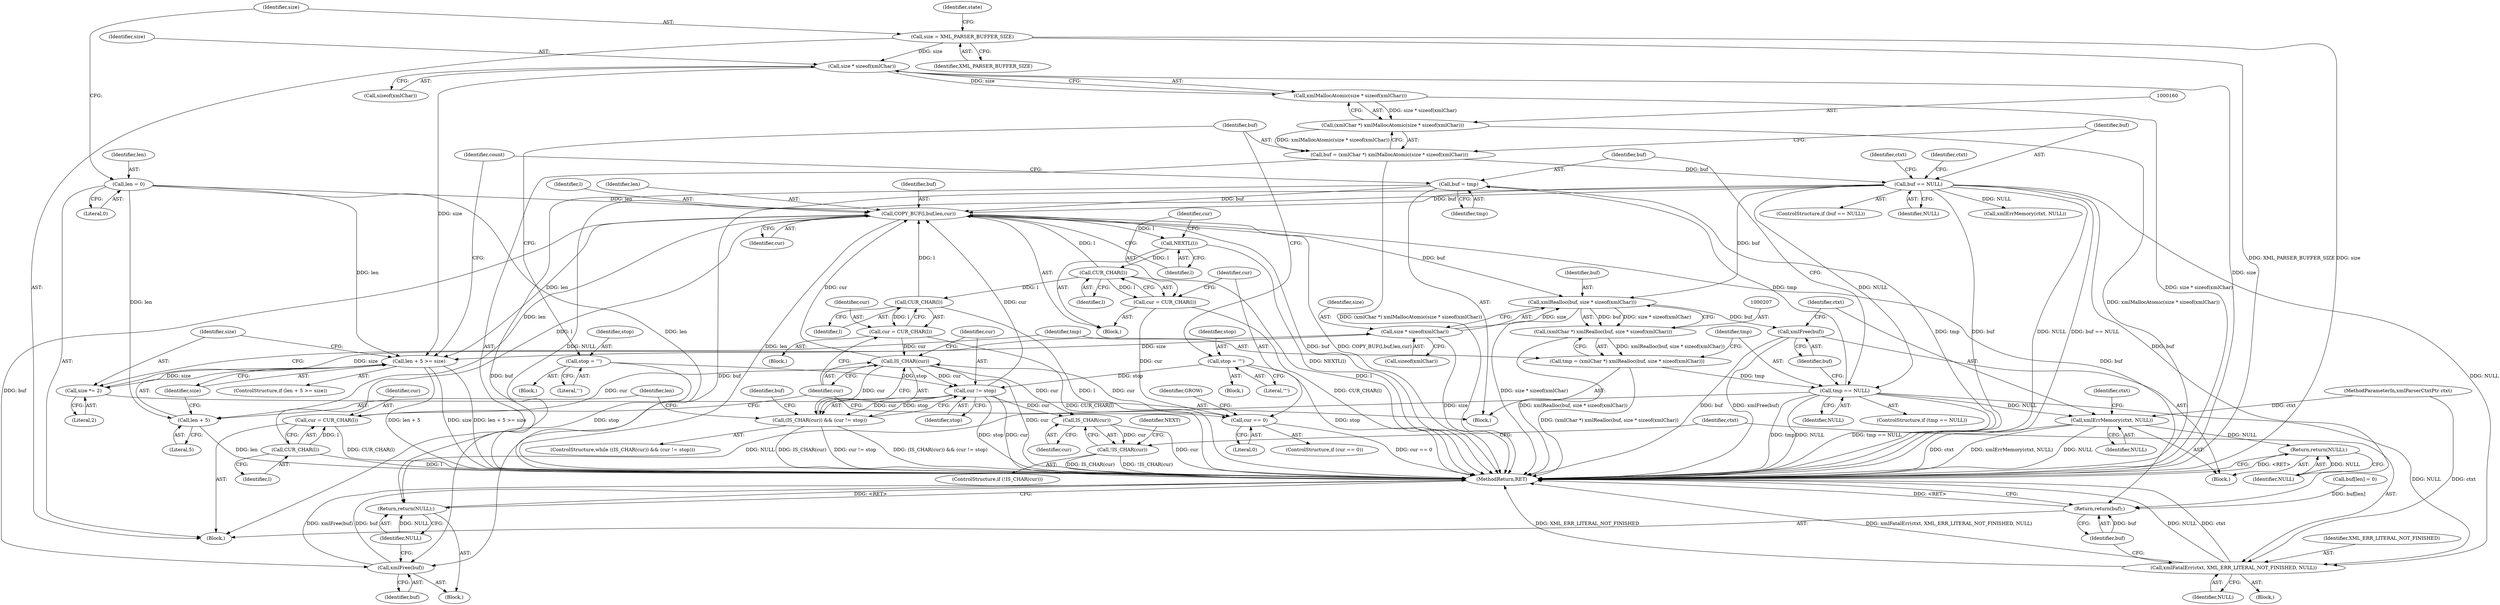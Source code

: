 digraph "0_Chrome_d0947db40187f4708c58e64cbd6013faf9eddeed_36@pointer" {
"1000233" [label="(Call,buf = tmp)"];
"1000215" [label="(Call,tmp == NULL)"];
"1000204" [label="(Call,tmp = (xmlChar *) xmlRealloc(buf, size * sizeof(xmlChar)))"];
"1000206" [label="(Call,(xmlChar *) xmlRealloc(buf, size * sizeof(xmlChar)))"];
"1000208" [label="(Call,xmlRealloc(buf, size * sizeof(xmlChar)))"];
"1000167" [label="(Call,buf == NULL)"];
"1000157" [label="(Call,buf = (xmlChar *) xmlMallocAtomic(size * sizeof(xmlChar)))"];
"1000159" [label="(Call,(xmlChar *) xmlMallocAtomic(size * sizeof(xmlChar)))"];
"1000161" [label="(Call,xmlMallocAtomic(size * sizeof(xmlChar)))"];
"1000162" [label="(Call,size * sizeof(xmlChar))"];
"1000113" [label="(Call,size = XML_PARSER_BUFFER_SIZE)"];
"1000258" [label="(Call,COPY_BUF(l,buf,len,cur))"];
"1000183" [label="(Call,CUR_CHAR(l))"];
"1000267" [label="(Call,CUR_CHAR(l))"];
"1000263" [label="(Call,NEXTL(l))"];
"1000278" [label="(Call,CUR_CHAR(l))"];
"1000233" [label="(Call,buf = tmp)"];
"1000109" [label="(Call,len = 0)"];
"1000187" [label="(Call,IS_CHAR(cur))"];
"1000181" [label="(Call,cur = CUR_CHAR(l))"];
"1000276" [label="(Call,cur = CUR_CHAR(l))"];
"1000270" [label="(Call,cur == 0)"];
"1000265" [label="(Call,cur = CUR_CHAR(l))"];
"1000189" [label="(Call,cur != stop)"];
"1000146" [label="(Call,stop = '\'')"];
"1000136" [label="(Call,stop = '\"')"];
"1000210" [label="(Call,size * sizeof(xmlChar))"];
"1000201" [label="(Call,size *= 2)"];
"1000194" [label="(Call,len + 5 >= size)"];
"1000254" [label="(Call,xmlFree(buf))"];
"1000221" [label="(Call,xmlErrMemory(ctxt, NULL))"];
"1000231" [label="(Return,return(NULL);)"];
"1000256" [label="(Return,return(NULL);)"];
"1000297" [label="(Call,xmlFatalErr(ctxt, XML_ERR_LITERAL_NOT_FINISHED, NULL))"];
"1000219" [label="(Call,xmlFree(buf))"];
"1000195" [label="(Call,len + 5)"];
"1000186" [label="(Call,(IS_CHAR(cur)) && (cur != stop))"];
"1000294" [label="(Call,IS_CHAR(cur))"];
"1000293" [label="(Call,!IS_CHAR(cur))"];
"1000304" [label="(Return,return(buf);)"];
"1000147" [label="(Identifier,stop)"];
"1000203" [label="(Literal,2)"];
"1000232" [label="(Identifier,NULL)"];
"1000296" [label="(Block,)"];
"1000292" [label="(ControlStructure,if (!IS_CHAR(cur)))"];
"1000257" [label="(Identifier,NULL)"];
"1000298" [label="(Identifier,ctxt)"];
"1000157" [label="(Call,buf = (xmlChar *) xmlMallocAtomic(size * sizeof(xmlChar)))"];
"1000262" [label="(Identifier,cur)"];
"1000204" [label="(Call,tmp = (xmlChar *) xmlRealloc(buf, size * sizeof(xmlChar)))"];
"1000192" [label="(Block,)"];
"1000194" [label="(Call,len + 5 >= size)"];
"1000215" [label="(Call,tmp == NULL)"];
"1000280" [label="(Call,buf[len] = 0)"];
"1000282" [label="(Identifier,buf)"];
"1000263" [label="(Call,NEXTL(l))"];
"1000163" [label="(Identifier,size)"];
"1000195" [label="(Call,len + 5)"];
"1000271" [label="(Identifier,cur)"];
"1000276" [label="(Call,cur = CUR_CHAR(l))"];
"1000269" [label="(ControlStructure,if (cur == 0))"];
"1000268" [label="(Identifier,l)"];
"1000114" [label="(Identifier,size)"];
"1000295" [label="(Identifier,cur)"];
"1000196" [label="(Identifier,len)"];
"1000136" [label="(Call,stop = '\"')"];
"1000183" [label="(Call,CUR_CHAR(l))"];
"1000103" [label="(Block,)"];
"1000167" [label="(Call,buf == NULL)"];
"1000223" [label="(Identifier,NULL)"];
"1000206" [label="(Call,(xmlChar *) xmlRealloc(buf, size * sizeof(xmlChar)))"];
"1000255" [label="(Identifier,buf)"];
"1000300" [label="(Identifier,NULL)"];
"1000111" [label="(Literal,0)"];
"1000138" [label="(Literal,'\"')"];
"1000235" [label="(Identifier,tmp)"];
"1000260" [label="(Identifier,buf)"];
"1000277" [label="(Identifier,cur)"];
"1000305" [label="(Identifier,buf)"];
"1000102" [label="(MethodParameterIn,xmlParserCtxtPtr ctxt)"];
"1000237" [label="(Identifier,count)"];
"1000166" [label="(ControlStructure,if (buf == NULL))"];
"1000221" [label="(Call,xmlErrMemory(ctxt, NULL))"];
"1000279" [label="(Identifier,l)"];
"1000144" [label="(Block,)"];
"1000199" [label="(Block,)"];
"1000273" [label="(Block,)"];
"1000110" [label="(Identifier,len)"];
"1000220" [label="(Identifier,buf)"];
"1000113" [label="(Call,size = XML_PARSER_BUFFER_SIZE)"];
"1000217" [label="(Identifier,NULL)"];
"1000115" [label="(Identifier,XML_PARSER_BUFFER_SIZE)"];
"1000303" [label="(Identifier,NEXT)"];
"1000181" [label="(Call,cur = CUR_CHAR(l))"];
"1000299" [label="(Identifier,XML_ERR_LITERAL_NOT_FINISHED)"];
"1000226" [label="(Identifier,ctxt)"];
"1000267" [label="(Call,CUR_CHAR(l))"];
"1000109" [label="(Call,len = 0)"];
"1000270" [label="(Call,cur == 0)"];
"1000218" [label="(Block,)"];
"1000191" [label="(Identifier,stop)"];
"1000210" [label="(Call,size * sizeof(xmlChar))"];
"1000219" [label="(Call,xmlFree(buf))"];
"1000134" [label="(Block,)"];
"1000202" [label="(Identifier,size)"];
"1000137" [label="(Identifier,stop)"];
"1000148" [label="(Literal,'\'')"];
"1000297" [label="(Call,xmlFatalErr(ctxt, XML_ERR_LITERAL_NOT_FINISHED, NULL))"];
"1000222" [label="(Identifier,ctxt)"];
"1000198" [label="(Identifier,size)"];
"1000184" [label="(Identifier,l)"];
"1000256" [label="(Return,return(NULL);)"];
"1000231" [label="(Return,return(NULL);)"];
"1000146" [label="(Call,stop = '\'')"];
"1000208" [label="(Call,xmlRealloc(buf, size * sizeof(xmlChar)))"];
"1000254" [label="(Call,xmlFree(buf))"];
"1000234" [label="(Identifier,buf)"];
"1000182" [label="(Identifier,cur)"];
"1000211" [label="(Identifier,size)"];
"1000306" [label="(MethodReturn,RET)"];
"1000209" [label="(Identifier,buf)"];
"1000259" [label="(Identifier,l)"];
"1000121" [label="(Identifier,state)"];
"1000169" [label="(Identifier,NULL)"];
"1000193" [label="(ControlStructure,if (len + 5 >= size))"];
"1000186" [label="(Call,(IS_CHAR(cur)) && (cur != stop))"];
"1000197" [label="(Literal,5)"];
"1000264" [label="(Identifier,l)"];
"1000205" [label="(Identifier,tmp)"];
"1000178" [label="(Identifier,ctxt)"];
"1000190" [label="(Identifier,cur)"];
"1000258" [label="(Call,COPY_BUF(l,buf,len,cur))"];
"1000278" [label="(Call,CUR_CHAR(l))"];
"1000216" [label="(Identifier,tmp)"];
"1000233" [label="(Call,buf = tmp)"];
"1000158" [label="(Identifier,buf)"];
"1000161" [label="(Call,xmlMallocAtomic(size * sizeof(xmlChar)))"];
"1000159" [label="(Call,(xmlChar *) xmlMallocAtomic(size * sizeof(xmlChar)))"];
"1000164" [label="(Call,sizeof(xmlChar))"];
"1000162" [label="(Call,size * sizeof(xmlChar))"];
"1000185" [label="(ControlStructure,while ((IS_CHAR(cur)) && (cur != stop)))"];
"1000172" [label="(Identifier,ctxt)"];
"1000189" [label="(Call,cur != stop)"];
"1000201" [label="(Call,size *= 2)"];
"1000265" [label="(Call,cur = CUR_CHAR(l))"];
"1000294" [label="(Call,IS_CHAR(cur))"];
"1000274" [label="(Identifier,GROW)"];
"1000293" [label="(Call,!IS_CHAR(cur))"];
"1000212" [label="(Call,sizeof(xmlChar))"];
"1000253" [label="(Block,)"];
"1000168" [label="(Identifier,buf)"];
"1000304" [label="(Return,return(buf);)"];
"1000261" [label="(Identifier,len)"];
"1000188" [label="(Identifier,cur)"];
"1000272" [label="(Literal,0)"];
"1000266" [label="(Identifier,cur)"];
"1000214" [label="(ControlStructure,if (tmp == NULL))"];
"1000187" [label="(Call,IS_CHAR(cur))"];
"1000171" [label="(Call,xmlErrMemory(ctxt, NULL))"];
"1000233" -> "1000199"  [label="AST: "];
"1000233" -> "1000235"  [label="CFG: "];
"1000234" -> "1000233"  [label="AST: "];
"1000235" -> "1000233"  [label="AST: "];
"1000237" -> "1000233"  [label="CFG: "];
"1000233" -> "1000306"  [label="DDG: tmp"];
"1000215" -> "1000233"  [label="DDG: tmp"];
"1000233" -> "1000254"  [label="DDG: buf"];
"1000233" -> "1000258"  [label="DDG: buf"];
"1000215" -> "1000214"  [label="AST: "];
"1000215" -> "1000217"  [label="CFG: "];
"1000216" -> "1000215"  [label="AST: "];
"1000217" -> "1000215"  [label="AST: "];
"1000220" -> "1000215"  [label="CFG: "];
"1000234" -> "1000215"  [label="CFG: "];
"1000215" -> "1000306"  [label="DDG: tmp"];
"1000215" -> "1000306"  [label="DDG: NULL"];
"1000215" -> "1000306"  [label="DDG: tmp == NULL"];
"1000204" -> "1000215"  [label="DDG: tmp"];
"1000167" -> "1000215"  [label="DDG: NULL"];
"1000215" -> "1000221"  [label="DDG: NULL"];
"1000215" -> "1000256"  [label="DDG: NULL"];
"1000215" -> "1000297"  [label="DDG: NULL"];
"1000204" -> "1000199"  [label="AST: "];
"1000204" -> "1000206"  [label="CFG: "];
"1000205" -> "1000204"  [label="AST: "];
"1000206" -> "1000204"  [label="AST: "];
"1000216" -> "1000204"  [label="CFG: "];
"1000204" -> "1000306"  [label="DDG: (xmlChar *) xmlRealloc(buf, size * sizeof(xmlChar))"];
"1000206" -> "1000204"  [label="DDG: xmlRealloc(buf, size * sizeof(xmlChar))"];
"1000206" -> "1000208"  [label="CFG: "];
"1000207" -> "1000206"  [label="AST: "];
"1000208" -> "1000206"  [label="AST: "];
"1000206" -> "1000306"  [label="DDG: xmlRealloc(buf, size * sizeof(xmlChar))"];
"1000208" -> "1000206"  [label="DDG: buf"];
"1000208" -> "1000206"  [label="DDG: size * sizeof(xmlChar)"];
"1000208" -> "1000210"  [label="CFG: "];
"1000209" -> "1000208"  [label="AST: "];
"1000210" -> "1000208"  [label="AST: "];
"1000208" -> "1000306"  [label="DDG: size * sizeof(xmlChar)"];
"1000167" -> "1000208"  [label="DDG: buf"];
"1000258" -> "1000208"  [label="DDG: buf"];
"1000210" -> "1000208"  [label="DDG: size"];
"1000208" -> "1000219"  [label="DDG: buf"];
"1000167" -> "1000166"  [label="AST: "];
"1000167" -> "1000169"  [label="CFG: "];
"1000168" -> "1000167"  [label="AST: "];
"1000169" -> "1000167"  [label="AST: "];
"1000172" -> "1000167"  [label="CFG: "];
"1000178" -> "1000167"  [label="CFG: "];
"1000167" -> "1000306"  [label="DDG: buf"];
"1000167" -> "1000306"  [label="DDG: NULL"];
"1000167" -> "1000306"  [label="DDG: buf == NULL"];
"1000157" -> "1000167"  [label="DDG: buf"];
"1000167" -> "1000171"  [label="DDG: NULL"];
"1000167" -> "1000254"  [label="DDG: buf"];
"1000167" -> "1000256"  [label="DDG: NULL"];
"1000167" -> "1000258"  [label="DDG: buf"];
"1000167" -> "1000297"  [label="DDG: NULL"];
"1000167" -> "1000304"  [label="DDG: buf"];
"1000157" -> "1000103"  [label="AST: "];
"1000157" -> "1000159"  [label="CFG: "];
"1000158" -> "1000157"  [label="AST: "];
"1000159" -> "1000157"  [label="AST: "];
"1000168" -> "1000157"  [label="CFG: "];
"1000157" -> "1000306"  [label="DDG: (xmlChar *) xmlMallocAtomic(size * sizeof(xmlChar))"];
"1000159" -> "1000157"  [label="DDG: xmlMallocAtomic(size * sizeof(xmlChar))"];
"1000159" -> "1000161"  [label="CFG: "];
"1000160" -> "1000159"  [label="AST: "];
"1000161" -> "1000159"  [label="AST: "];
"1000159" -> "1000306"  [label="DDG: xmlMallocAtomic(size * sizeof(xmlChar))"];
"1000161" -> "1000159"  [label="DDG: size * sizeof(xmlChar)"];
"1000161" -> "1000162"  [label="CFG: "];
"1000162" -> "1000161"  [label="AST: "];
"1000161" -> "1000306"  [label="DDG: size * sizeof(xmlChar)"];
"1000162" -> "1000161"  [label="DDG: size"];
"1000162" -> "1000164"  [label="CFG: "];
"1000163" -> "1000162"  [label="AST: "];
"1000164" -> "1000162"  [label="AST: "];
"1000162" -> "1000306"  [label="DDG: size"];
"1000113" -> "1000162"  [label="DDG: size"];
"1000162" -> "1000194"  [label="DDG: size"];
"1000113" -> "1000103"  [label="AST: "];
"1000113" -> "1000115"  [label="CFG: "];
"1000114" -> "1000113"  [label="AST: "];
"1000115" -> "1000113"  [label="AST: "];
"1000121" -> "1000113"  [label="CFG: "];
"1000113" -> "1000306"  [label="DDG: size"];
"1000113" -> "1000306"  [label="DDG: XML_PARSER_BUFFER_SIZE"];
"1000258" -> "1000192"  [label="AST: "];
"1000258" -> "1000262"  [label="CFG: "];
"1000259" -> "1000258"  [label="AST: "];
"1000260" -> "1000258"  [label="AST: "];
"1000261" -> "1000258"  [label="AST: "];
"1000262" -> "1000258"  [label="AST: "];
"1000264" -> "1000258"  [label="CFG: "];
"1000258" -> "1000306"  [label="DDG: len"];
"1000258" -> "1000306"  [label="DDG: buf"];
"1000258" -> "1000306"  [label="DDG: COPY_BUF(l,buf,len,cur)"];
"1000258" -> "1000194"  [label="DDG: len"];
"1000258" -> "1000195"  [label="DDG: len"];
"1000258" -> "1000254"  [label="DDG: buf"];
"1000183" -> "1000258"  [label="DDG: l"];
"1000267" -> "1000258"  [label="DDG: l"];
"1000278" -> "1000258"  [label="DDG: l"];
"1000109" -> "1000258"  [label="DDG: len"];
"1000187" -> "1000258"  [label="DDG: cur"];
"1000189" -> "1000258"  [label="DDG: cur"];
"1000258" -> "1000263"  [label="DDG: l"];
"1000258" -> "1000304"  [label="DDG: buf"];
"1000183" -> "1000181"  [label="AST: "];
"1000183" -> "1000184"  [label="CFG: "];
"1000184" -> "1000183"  [label="AST: "];
"1000181" -> "1000183"  [label="CFG: "];
"1000183" -> "1000306"  [label="DDG: l"];
"1000183" -> "1000181"  [label="DDG: l"];
"1000267" -> "1000265"  [label="AST: "];
"1000267" -> "1000268"  [label="CFG: "];
"1000268" -> "1000267"  [label="AST: "];
"1000265" -> "1000267"  [label="CFG: "];
"1000267" -> "1000306"  [label="DDG: l"];
"1000267" -> "1000265"  [label="DDG: l"];
"1000263" -> "1000267"  [label="DDG: l"];
"1000267" -> "1000278"  [label="DDG: l"];
"1000263" -> "1000192"  [label="AST: "];
"1000263" -> "1000264"  [label="CFG: "];
"1000264" -> "1000263"  [label="AST: "];
"1000266" -> "1000263"  [label="CFG: "];
"1000263" -> "1000306"  [label="DDG: NEXTL(l)"];
"1000278" -> "1000276"  [label="AST: "];
"1000278" -> "1000279"  [label="CFG: "];
"1000279" -> "1000278"  [label="AST: "];
"1000276" -> "1000278"  [label="CFG: "];
"1000278" -> "1000306"  [label="DDG: l"];
"1000278" -> "1000276"  [label="DDG: l"];
"1000109" -> "1000103"  [label="AST: "];
"1000109" -> "1000111"  [label="CFG: "];
"1000110" -> "1000109"  [label="AST: "];
"1000111" -> "1000109"  [label="AST: "];
"1000114" -> "1000109"  [label="CFG: "];
"1000109" -> "1000306"  [label="DDG: len"];
"1000109" -> "1000194"  [label="DDG: len"];
"1000109" -> "1000195"  [label="DDG: len"];
"1000187" -> "1000186"  [label="AST: "];
"1000187" -> "1000188"  [label="CFG: "];
"1000188" -> "1000187"  [label="AST: "];
"1000190" -> "1000187"  [label="CFG: "];
"1000186" -> "1000187"  [label="CFG: "];
"1000187" -> "1000306"  [label="DDG: cur"];
"1000187" -> "1000186"  [label="DDG: cur"];
"1000181" -> "1000187"  [label="DDG: cur"];
"1000276" -> "1000187"  [label="DDG: cur"];
"1000270" -> "1000187"  [label="DDG: cur"];
"1000187" -> "1000189"  [label="DDG: cur"];
"1000187" -> "1000294"  [label="DDG: cur"];
"1000181" -> "1000103"  [label="AST: "];
"1000182" -> "1000181"  [label="AST: "];
"1000188" -> "1000181"  [label="CFG: "];
"1000181" -> "1000306"  [label="DDG: CUR_CHAR(l)"];
"1000276" -> "1000273"  [label="AST: "];
"1000277" -> "1000276"  [label="AST: "];
"1000188" -> "1000276"  [label="CFG: "];
"1000276" -> "1000306"  [label="DDG: CUR_CHAR(l)"];
"1000270" -> "1000269"  [label="AST: "];
"1000270" -> "1000272"  [label="CFG: "];
"1000271" -> "1000270"  [label="AST: "];
"1000272" -> "1000270"  [label="AST: "];
"1000188" -> "1000270"  [label="CFG: "];
"1000274" -> "1000270"  [label="CFG: "];
"1000270" -> "1000306"  [label="DDG: cur == 0"];
"1000265" -> "1000270"  [label="DDG: cur"];
"1000265" -> "1000192"  [label="AST: "];
"1000266" -> "1000265"  [label="AST: "];
"1000271" -> "1000265"  [label="CFG: "];
"1000265" -> "1000306"  [label="DDG: CUR_CHAR(l)"];
"1000189" -> "1000186"  [label="AST: "];
"1000189" -> "1000191"  [label="CFG: "];
"1000190" -> "1000189"  [label="AST: "];
"1000191" -> "1000189"  [label="AST: "];
"1000186" -> "1000189"  [label="CFG: "];
"1000189" -> "1000306"  [label="DDG: cur"];
"1000189" -> "1000306"  [label="DDG: stop"];
"1000189" -> "1000186"  [label="DDG: cur"];
"1000189" -> "1000186"  [label="DDG: stop"];
"1000146" -> "1000189"  [label="DDG: stop"];
"1000136" -> "1000189"  [label="DDG: stop"];
"1000189" -> "1000294"  [label="DDG: cur"];
"1000146" -> "1000144"  [label="AST: "];
"1000146" -> "1000148"  [label="CFG: "];
"1000147" -> "1000146"  [label="AST: "];
"1000148" -> "1000146"  [label="AST: "];
"1000158" -> "1000146"  [label="CFG: "];
"1000146" -> "1000306"  [label="DDG: stop"];
"1000136" -> "1000134"  [label="AST: "];
"1000136" -> "1000138"  [label="CFG: "];
"1000137" -> "1000136"  [label="AST: "];
"1000138" -> "1000136"  [label="AST: "];
"1000158" -> "1000136"  [label="CFG: "];
"1000136" -> "1000306"  [label="DDG: stop"];
"1000210" -> "1000212"  [label="CFG: "];
"1000211" -> "1000210"  [label="AST: "];
"1000212" -> "1000210"  [label="AST: "];
"1000210" -> "1000306"  [label="DDG: size"];
"1000210" -> "1000194"  [label="DDG: size"];
"1000201" -> "1000210"  [label="DDG: size"];
"1000201" -> "1000199"  [label="AST: "];
"1000201" -> "1000203"  [label="CFG: "];
"1000202" -> "1000201"  [label="AST: "];
"1000203" -> "1000201"  [label="AST: "];
"1000205" -> "1000201"  [label="CFG: "];
"1000194" -> "1000201"  [label="DDG: size"];
"1000194" -> "1000193"  [label="AST: "];
"1000194" -> "1000198"  [label="CFG: "];
"1000195" -> "1000194"  [label="AST: "];
"1000198" -> "1000194"  [label="AST: "];
"1000202" -> "1000194"  [label="CFG: "];
"1000237" -> "1000194"  [label="CFG: "];
"1000194" -> "1000306"  [label="DDG: len + 5 >= size"];
"1000194" -> "1000306"  [label="DDG: len + 5"];
"1000194" -> "1000306"  [label="DDG: size"];
"1000254" -> "1000253"  [label="AST: "];
"1000254" -> "1000255"  [label="CFG: "];
"1000255" -> "1000254"  [label="AST: "];
"1000257" -> "1000254"  [label="CFG: "];
"1000254" -> "1000306"  [label="DDG: buf"];
"1000254" -> "1000306"  [label="DDG: xmlFree(buf)"];
"1000221" -> "1000218"  [label="AST: "];
"1000221" -> "1000223"  [label="CFG: "];
"1000222" -> "1000221"  [label="AST: "];
"1000223" -> "1000221"  [label="AST: "];
"1000226" -> "1000221"  [label="CFG: "];
"1000221" -> "1000306"  [label="DDG: xmlErrMemory(ctxt, NULL)"];
"1000221" -> "1000306"  [label="DDG: NULL"];
"1000221" -> "1000306"  [label="DDG: ctxt"];
"1000102" -> "1000221"  [label="DDG: ctxt"];
"1000221" -> "1000231"  [label="DDG: NULL"];
"1000231" -> "1000218"  [label="AST: "];
"1000231" -> "1000232"  [label="CFG: "];
"1000232" -> "1000231"  [label="AST: "];
"1000306" -> "1000231"  [label="CFG: "];
"1000231" -> "1000306"  [label="DDG: <RET>"];
"1000232" -> "1000231"  [label="DDG: NULL"];
"1000256" -> "1000253"  [label="AST: "];
"1000256" -> "1000257"  [label="CFG: "];
"1000257" -> "1000256"  [label="AST: "];
"1000306" -> "1000256"  [label="CFG: "];
"1000256" -> "1000306"  [label="DDG: <RET>"];
"1000257" -> "1000256"  [label="DDG: NULL"];
"1000297" -> "1000296"  [label="AST: "];
"1000297" -> "1000300"  [label="CFG: "];
"1000298" -> "1000297"  [label="AST: "];
"1000299" -> "1000297"  [label="AST: "];
"1000300" -> "1000297"  [label="AST: "];
"1000305" -> "1000297"  [label="CFG: "];
"1000297" -> "1000306"  [label="DDG: ctxt"];
"1000297" -> "1000306"  [label="DDG: XML_ERR_LITERAL_NOT_FINISHED"];
"1000297" -> "1000306"  [label="DDG: NULL"];
"1000297" -> "1000306"  [label="DDG: xmlFatalErr(ctxt, XML_ERR_LITERAL_NOT_FINISHED, NULL)"];
"1000102" -> "1000297"  [label="DDG: ctxt"];
"1000219" -> "1000218"  [label="AST: "];
"1000219" -> "1000220"  [label="CFG: "];
"1000220" -> "1000219"  [label="AST: "];
"1000222" -> "1000219"  [label="CFG: "];
"1000219" -> "1000306"  [label="DDG: xmlFree(buf)"];
"1000219" -> "1000306"  [label="DDG: buf"];
"1000195" -> "1000197"  [label="CFG: "];
"1000196" -> "1000195"  [label="AST: "];
"1000197" -> "1000195"  [label="AST: "];
"1000198" -> "1000195"  [label="CFG: "];
"1000195" -> "1000306"  [label="DDG: len"];
"1000186" -> "1000185"  [label="AST: "];
"1000196" -> "1000186"  [label="CFG: "];
"1000282" -> "1000186"  [label="CFG: "];
"1000186" -> "1000306"  [label="DDG: (IS_CHAR(cur)) && (cur != stop)"];
"1000186" -> "1000306"  [label="DDG: IS_CHAR(cur)"];
"1000186" -> "1000306"  [label="DDG: cur != stop"];
"1000294" -> "1000293"  [label="AST: "];
"1000294" -> "1000295"  [label="CFG: "];
"1000295" -> "1000294"  [label="AST: "];
"1000293" -> "1000294"  [label="CFG: "];
"1000294" -> "1000306"  [label="DDG: cur"];
"1000294" -> "1000293"  [label="DDG: cur"];
"1000293" -> "1000292"  [label="AST: "];
"1000298" -> "1000293"  [label="CFG: "];
"1000303" -> "1000293"  [label="CFG: "];
"1000293" -> "1000306"  [label="DDG: IS_CHAR(cur)"];
"1000293" -> "1000306"  [label="DDG: !IS_CHAR(cur)"];
"1000304" -> "1000103"  [label="AST: "];
"1000304" -> "1000305"  [label="CFG: "];
"1000305" -> "1000304"  [label="AST: "];
"1000306" -> "1000304"  [label="CFG: "];
"1000304" -> "1000306"  [label="DDG: <RET>"];
"1000305" -> "1000304"  [label="DDG: buf"];
"1000280" -> "1000304"  [label="DDG: buf[len]"];
}
